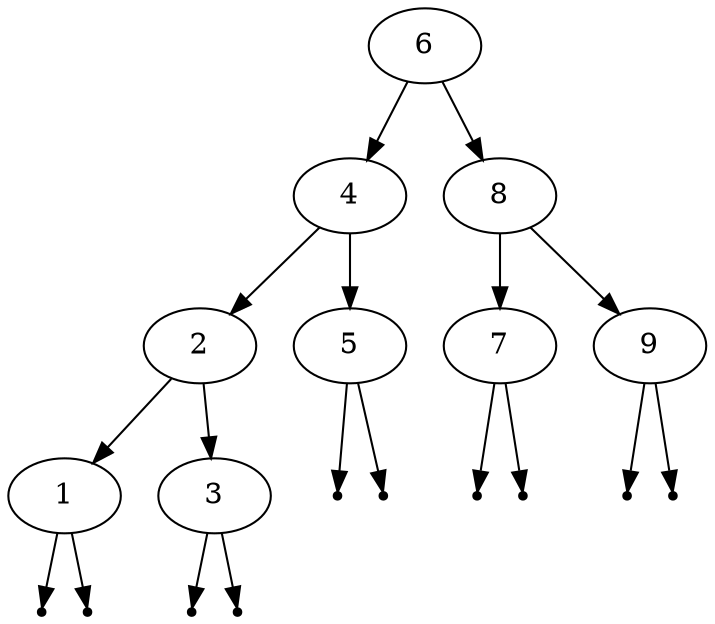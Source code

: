 digraph BST {
  6 -> 4
  6 -> 8
  4 -> 2
  4 -> 5
  2 -> 1
  2 -> 3
  1 -> null_1_left
  1 -> null_1_right
  null_1_left [shape=point]
  null_1_right [shape=point]
  3 -> null_3_left
  3 -> null_3_right
  null_3_left [shape=point]
  null_3_right [shape=point]
  5 -> null_5_left
  5 -> null_5_right
  null_5_left [shape=point]
  null_5_right [shape=point]
  8 -> 7
  8 -> 9
  7 -> null_7_left
  7 -> null_7_right
  null_7_left [shape=point]
  null_7_right [shape=point]
  9 -> null_9_left
  9 -> null_9_right
  null_9_left [shape=point]
  null_9_right [shape=point]
}

